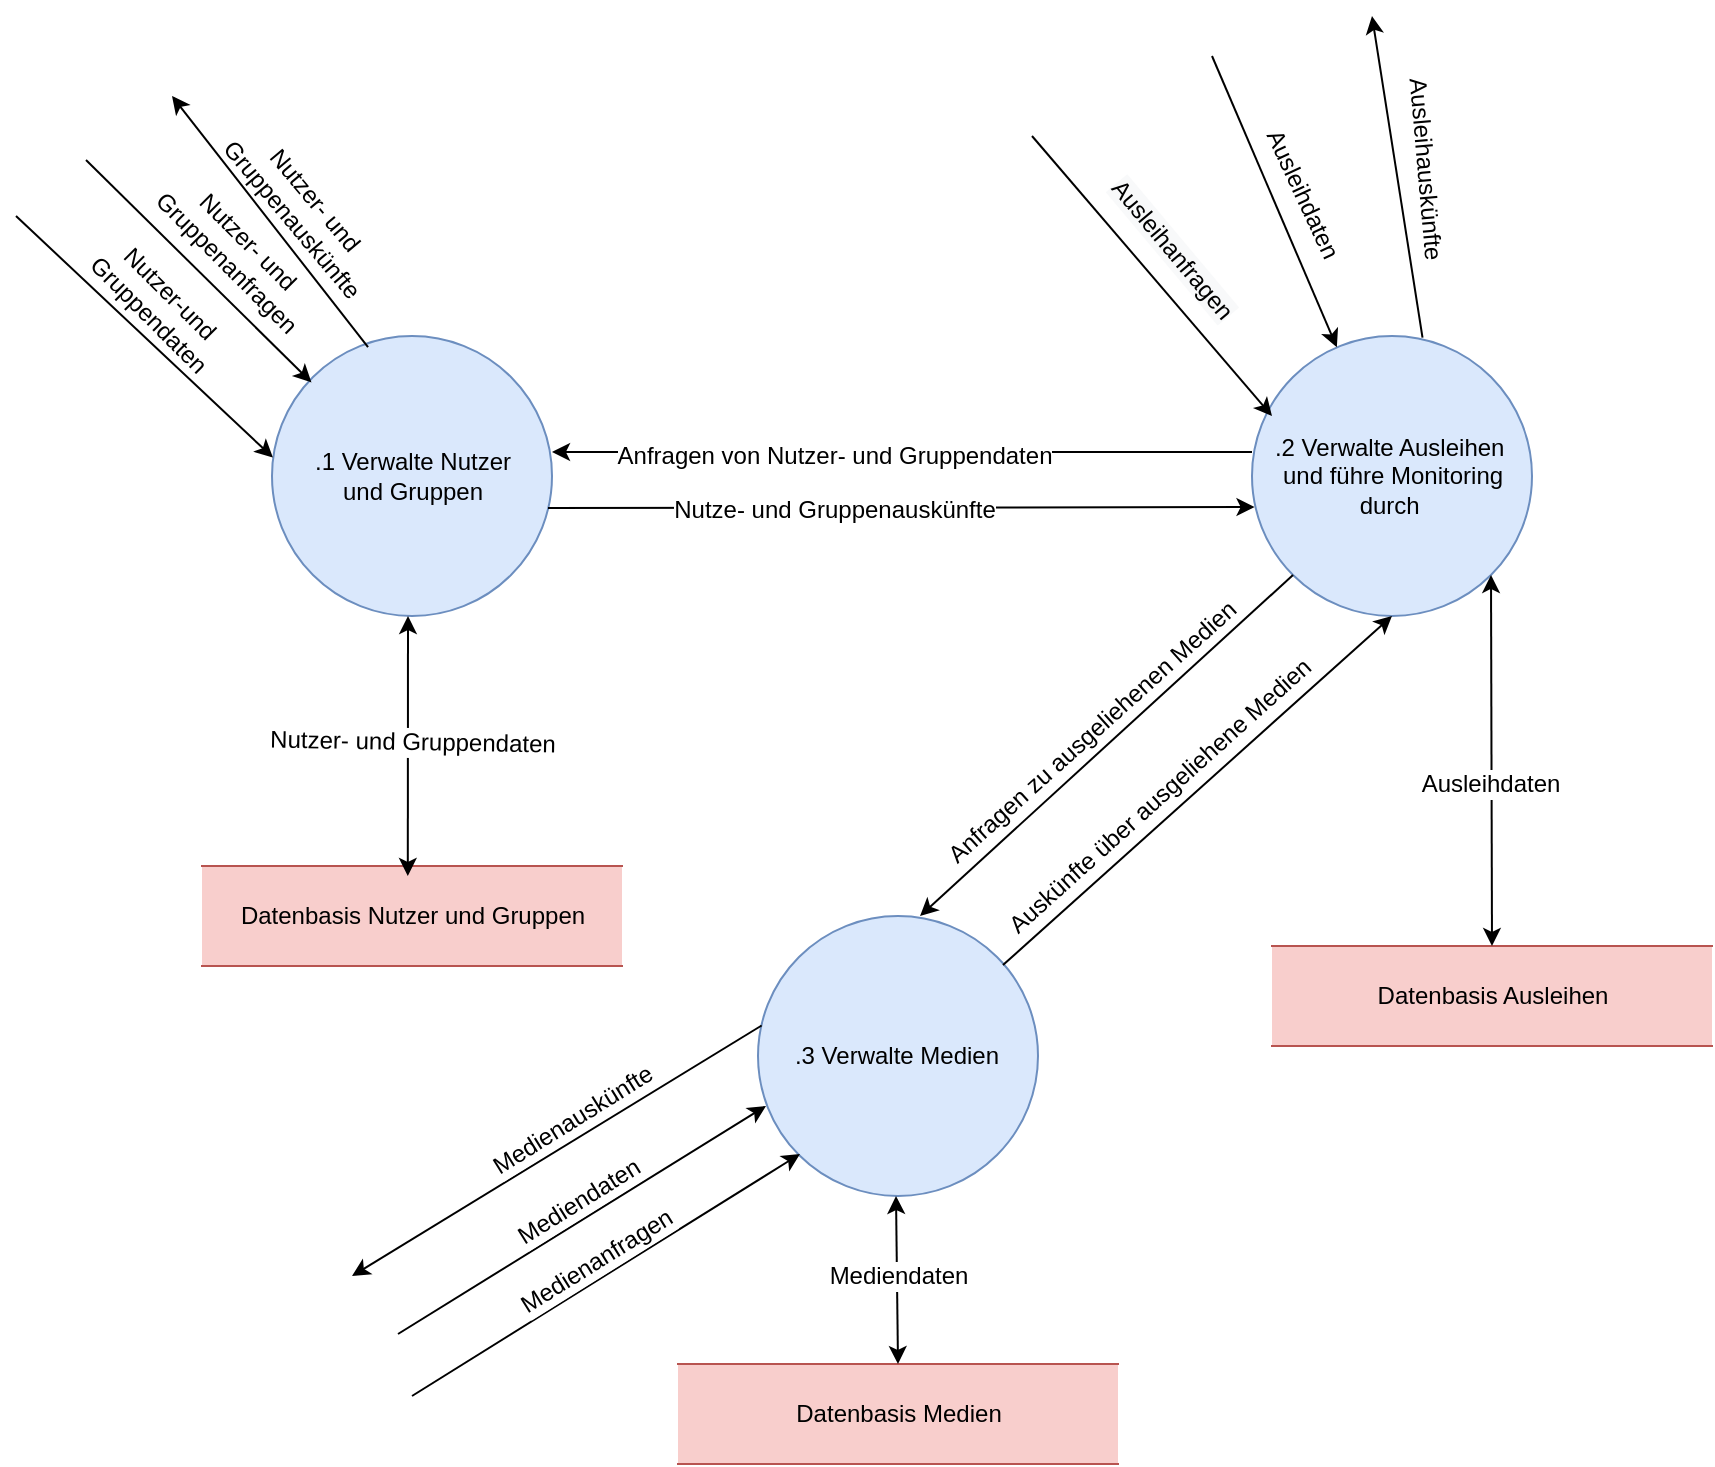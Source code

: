 <mxfile version="12.3.3" type="device" pages="1"><diagram name="Page-1" id="c7558073-3199-34d8-9f00-42111426c3f3"><mxGraphModel dx="1784" dy="1717" grid="1" gridSize="10" guides="1" tooltips="1" connect="1" arrows="1" fold="1" page="1" pageScale="1" pageWidth="826" pageHeight="1169" background="#ffffff" math="0" shadow="0"><root><mxCell id="0"/><mxCell id="1" parent="0"/><mxCell id="dEH05XnSJd75by17uOdA-97" value=".1 Verwalte Nutzer &lt;br&gt;und Gruppen" style="shape=ellipse;html=1;dashed=0;whitespace=wrap;perimeter=ellipsePerimeter;fillColor=#dae8fc;strokeColor=#6c8ebf;" parent="1" vertex="1"><mxGeometry x="100" y="70" width="140" height="140" as="geometry"/></mxCell><mxCell id="dEH05XnSJd75by17uOdA-98" value=".2 Verwalte Ausleihen&amp;nbsp;&lt;br&gt;und führe Monitoring&lt;br&gt;durch&amp;nbsp;" style="shape=ellipse;html=1;dashed=0;whitespace=wrap;perimeter=ellipsePerimeter;fillColor=#dae8fc;strokeColor=#6c8ebf;" parent="1" vertex="1"><mxGeometry x="590" y="70" width="140" height="140" as="geometry"/></mxCell><mxCell id="dEH05XnSJd75by17uOdA-100" value="" style="shape=ellipse;html=1;dashed=0;whitespace=wrap;perimeter=ellipsePerimeter;fillColor=#dae8fc;strokeColor=#6c8ebf;" parent="1" vertex="1"><mxGeometry x="343" y="360" width="140" height="140" as="geometry"/></mxCell><mxCell id="dEH05XnSJd75by17uOdA-102" value="Datenbasis Nutzer und Gruppen" style="html=1;dashed=0;whitespace=wrap;shape=partialRectangle;right=0;left=0;fillColor=#f8cecc;strokeColor=#b85450;" parent="1" vertex="1"><mxGeometry x="65" y="335" width="210" height="50" as="geometry"/></mxCell><mxCell id="dEH05XnSJd75by17uOdA-103" value="Datenbasis Ausleihen" style="html=1;dashed=0;whitespace=wrap;shape=partialRectangle;right=0;left=0;fillColor=#f8cecc;strokeColor=#b85450;" parent="1" vertex="1"><mxGeometry x="600" y="375" width="220" height="50" as="geometry"/></mxCell><mxCell id="dEH05XnSJd75by17uOdA-106" value="" style="endArrow=classic;html=1;entryX=0.091;entryY=0.223;entryDx=0;entryDy=0;entryPerimeter=0;" parent="1" edge="1"><mxGeometry width="50" height="50" relative="1" as="geometry"><mxPoint x="7" y="-18" as="sourcePoint"/><mxPoint x="119.74" y="93.22" as="targetPoint"/></mxGeometry></mxCell><mxCell id="dEH05XnSJd75by17uOdA-107" value="" style="endArrow=classic;html=1;" parent="1" edge="1"><mxGeometry width="50" height="50" relative="1" as="geometry"><mxPoint x="480" y="-30" as="sourcePoint"/><mxPoint x="600" y="110" as="targetPoint"/></mxGeometry></mxCell><mxCell id="dEH05XnSJd75by17uOdA-141" value="&lt;span style=&quot;background-color: rgb(248 , 249 , 250)&quot;&gt;Ausleihanfragen&lt;/span&gt;" style="text;html=1;align=center;verticalAlign=middle;resizable=0;points=[];;labelBackgroundColor=#ffffff;rotation=50;" parent="dEH05XnSJd75by17uOdA-107" vertex="1" connectable="0"><mxGeometry x="-0.16" relative="1" as="geometry"><mxPoint x="20" y="-2.5" as="offset"/></mxGeometry></mxCell><mxCell id="dEH05XnSJd75by17uOdA-109" value="Nutzer- und Gruppenanfragen" style="text;html=1;strokeColor=none;fillColor=none;align=center;verticalAlign=middle;whiteSpace=wrap;rounded=0;rotation=45;" parent="1" vertex="1"><mxGeometry x="18" y="-7" width="130" height="70" as="geometry"/></mxCell><mxCell id="dEH05XnSJd75by17uOdA-112" value="Nutzer- und Gruppenauskünfte" style="text;html=1;strokeColor=none;fillColor=none;align=center;verticalAlign=middle;whiteSpace=wrap;rounded=0;rotation=50;" parent="1" vertex="1"><mxGeometry x="75" y="-13" width="83" height="39" as="geometry"/></mxCell><mxCell id="dEH05XnSJd75by17uOdA-116" value="" style="endArrow=classic;html=1;exitX=0.343;exitY=0.04;exitDx=0;exitDy=0;exitPerimeter=0;" parent="1" source="dEH05XnSJd75by17uOdA-97" edge="1"><mxGeometry width="50" height="50" relative="1" as="geometry"><mxPoint x="141" y="80" as="sourcePoint"/><mxPoint x="50" y="-50" as="targetPoint"/></mxGeometry></mxCell><mxCell id="dEH05XnSJd75by17uOdA-119" value="" style="endArrow=classic;startArrow=classic;html=1;entryX=0.5;entryY=1;entryDx=0;entryDy=0;exitX=0.49;exitY=0.1;exitDx=0;exitDy=0;exitPerimeter=0;" parent="1" source="dEH05XnSJd75by17uOdA-102" edge="1"><mxGeometry width="50" height="50" relative="1" as="geometry"><mxPoint x="168" y="330" as="sourcePoint"/><mxPoint x="168" y="210" as="targetPoint"/></mxGeometry></mxCell><mxCell id="dEH05XnSJd75by17uOdA-142" value="Nutzer- und Gruppendaten" style="text;html=1;align=center;verticalAlign=middle;resizable=0;points=[];;labelBackgroundColor=#ffffff;rotation=1;" parent="dEH05XnSJd75by17uOdA-119" vertex="1" connectable="0"><mxGeometry x="-0.231" y="1" relative="1" as="geometry"><mxPoint x="3" y="-17.5" as="offset"/></mxGeometry></mxCell><mxCell id="dEH05XnSJd75by17uOdA-120" value="Datenbasis Medien" style="html=1;dashed=0;whitespace=wrap;shape=partialRectangle;right=0;left=0;fillColor=#f8cecc;strokeColor=#b85450;" parent="1" vertex="1"><mxGeometry x="303" y="584" width="220" height="50" as="geometry"/></mxCell><mxCell id="dEH05XnSJd75by17uOdA-121" value=".3 Verwalte Medien" style="text;html=1;strokeColor=none;fillColor=none;align=center;verticalAlign=middle;whiteSpace=wrap;rounded=0;" parent="1" vertex="1"><mxGeometry x="354" y="400" width="117" height="60" as="geometry"/></mxCell><mxCell id="dEH05XnSJd75by17uOdA-123" value="" style="endArrow=classic;html=1;entryX=0.009;entryY=0.611;entryDx=0;entryDy=0;entryPerimeter=0;" parent="1" target="dEH05XnSJd75by17uOdA-98" edge="1"><mxGeometry width="50" height="50" relative="1" as="geometry"><mxPoint x="238" y="156" as="sourcePoint"/><mxPoint x="290" y="140" as="targetPoint"/></mxGeometry></mxCell><mxCell id="dEH05XnSJd75by17uOdA-139" value="Nutze- und Gruppenauskünfte" style="text;html=1;align=center;verticalAlign=middle;resizable=0;points=[];;labelBackgroundColor=#ffffff;" parent="dEH05XnSJd75by17uOdA-123" vertex="1" connectable="0"><mxGeometry x="-0.189" y="-1" relative="1" as="geometry"><mxPoint as="offset"/></mxGeometry></mxCell><mxCell id="dEH05XnSJd75by17uOdA-125" value="" style="endArrow=classic;html=1;entryX=1;entryY=0.5;entryDx=0;entryDy=0;exitX=0;exitY=0.5;exitDx=0;exitDy=0;" parent="1" edge="1"><mxGeometry width="50" height="50" relative="1" as="geometry"><mxPoint x="590" y="128" as="sourcePoint"/><mxPoint x="240" y="128" as="targetPoint"/></mxGeometry></mxCell><mxCell id="dEH05XnSJd75by17uOdA-138" value="Anfragen von Nutzer- und Gruppendaten" style="text;html=1;align=center;verticalAlign=middle;resizable=0;points=[];;labelBackgroundColor=#ffffff;" parent="dEH05XnSJd75by17uOdA-125" vertex="1" connectable="0"><mxGeometry x="0.193" y="2" relative="1" as="geometry"><mxPoint as="offset"/></mxGeometry></mxCell><mxCell id="dEH05XnSJd75by17uOdA-128" value="" style="endArrow=classic;html=1;exitX=1;exitY=0;exitDx=0;exitDy=0;" parent="1" edge="1"><mxGeometry width="50" height="50" relative="1" as="geometry"><mxPoint x="465.497" y="384.503" as="sourcePoint"/><mxPoint x="660" y="210" as="targetPoint"/></mxGeometry></mxCell><mxCell id="dEH05XnSJd75by17uOdA-152" value="Auskünfte über ausgeliehene Medien" style="text;html=1;align=center;verticalAlign=middle;resizable=0;points=[];;labelBackgroundColor=#ffffff;rotation=318;" parent="dEH05XnSJd75by17uOdA-128" vertex="1" connectable="0"><mxGeometry x="-0.107" y="-1" relative="1" as="geometry"><mxPoint x="-9" y="-7" as="offset"/></mxGeometry></mxCell><mxCell id="dEH05XnSJd75by17uOdA-129" value="" style="endArrow=classic;html=1;exitX=0;exitY=1;exitDx=0;exitDy=0;" parent="1" source="dEH05XnSJd75by17uOdA-98" edge="1"><mxGeometry width="50" height="50" relative="1" as="geometry"><mxPoint x="623" y="204" as="sourcePoint"/><mxPoint x="424" y="360" as="targetPoint"/><Array as="points"/></mxGeometry></mxCell><mxCell id="dEH05XnSJd75by17uOdA-151" value="Anfragen zu ausgeliehenen Medien" style="text;html=1;align=center;verticalAlign=middle;resizable=0;points=[];;labelBackgroundColor=#ffffff;rotation=318;" parent="dEH05XnSJd75by17uOdA-129" vertex="1" connectable="0"><mxGeometry x="0.113" y="-2" relative="1" as="geometry"><mxPoint x="4.5" y="-14.5" as="offset"/></mxGeometry></mxCell><mxCell id="dEH05XnSJd75by17uOdA-131" value="" style="endArrow=classic;startArrow=classic;html=1;exitX=0.5;exitY=0;exitDx=0;exitDy=0;" parent="1" source="dEH05XnSJd75by17uOdA-120" edge="1"><mxGeometry width="50" height="50" relative="1" as="geometry"><mxPoint x="412" y="560" as="sourcePoint"/><mxPoint x="412" y="500" as="targetPoint"/></mxGeometry></mxCell><mxCell id="dEH05XnSJd75by17uOdA-144" value="Mediendaten" style="text;html=1;align=center;verticalAlign=middle;resizable=0;points=[];;labelBackgroundColor=#ffffff;" parent="dEH05XnSJd75by17uOdA-131" vertex="1" connectable="0"><mxGeometry x="0.238" y="-2" relative="1" as="geometry"><mxPoint x="-1.5" y="8" as="offset"/></mxGeometry></mxCell><mxCell id="dEH05XnSJd75by17uOdA-132" value="" style="endArrow=classic;startArrow=classic;html=1;entryX=0.5;entryY=0;entryDx=0;entryDy=0;exitX=1;exitY=1;exitDx=0;exitDy=0;" parent="1" source="dEH05XnSJd75by17uOdA-98" target="dEH05XnSJd75by17uOdA-103" edge="1"><mxGeometry width="50" height="50" relative="1" as="geometry"><mxPoint x="-20" y="680" as="sourcePoint"/><mxPoint x="30" y="630" as="targetPoint"/></mxGeometry></mxCell><mxCell id="dEH05XnSJd75by17uOdA-143" value="Ausleihdaten" style="text;html=1;align=center;verticalAlign=middle;resizable=0;points=[];;labelBackgroundColor=#ffffff;" parent="dEH05XnSJd75by17uOdA-132" vertex="1" connectable="0"><mxGeometry x="0.127" y="-1" relative="1" as="geometry"><mxPoint as="offset"/></mxGeometry></mxCell><mxCell id="dEH05XnSJd75by17uOdA-134" value="Nutzer-und Gruppendaten" style="text;html=1;strokeColor=none;fillColor=none;align=center;verticalAlign=middle;whiteSpace=wrap;rounded=0;rotation=45;" parent="1" vertex="1"><mxGeometry x="24" y="44" width="40" height="20" as="geometry"/></mxCell><mxCell id="dEH05XnSJd75by17uOdA-136" value="" style="endArrow=classic;html=1;entryX=-0.011;entryY=0.577;entryDx=0;entryDy=0;entryPerimeter=0;" parent="1" edge="1"><mxGeometry width="50" height="50" relative="1" as="geometry"><mxPoint x="-28" y="10" as="sourcePoint"/><mxPoint x="100.46" y="130.78" as="targetPoint"/></mxGeometry></mxCell><mxCell id="dEH05XnSJd75by17uOdA-145" value="" style="endArrow=classic;html=1;" parent="1" edge="1"><mxGeometry width="50" height="50" relative="1" as="geometry"><mxPoint x="163" y="569" as="sourcePoint"/><mxPoint x="347" y="455" as="targetPoint"/></mxGeometry></mxCell><mxCell id="dEH05XnSJd75by17uOdA-154" value="Mediendaten" style="text;html=1;align=center;verticalAlign=middle;resizable=0;points=[];;labelBackgroundColor=#ffffff;rotation=328;" parent="dEH05XnSJd75by17uOdA-145" vertex="1" connectable="0"><mxGeometry x="-0.178" relative="1" as="geometry"><mxPoint x="14" y="-19.5" as="offset"/></mxGeometry></mxCell><mxCell id="dEH05XnSJd75by17uOdA-146" value="" style="endArrow=classic;html=1;" parent="1" target="dEH05XnSJd75by17uOdA-98" edge="1"><mxGeometry width="50" height="50" relative="1" as="geometry"><mxPoint x="570" y="-70" as="sourcePoint"/><mxPoint x="797.2" y="-152.84" as="targetPoint"/></mxGeometry></mxCell><mxCell id="dEH05XnSJd75by17uOdA-148" value="Ausleihdaten" style="text;html=1;align=center;verticalAlign=middle;resizable=0;points=[];;labelBackgroundColor=#ffffff;rotation=65;" parent="dEH05XnSJd75by17uOdA-146" vertex="1" connectable="0"><mxGeometry x="-0.314" y="1" relative="1" as="geometry"><mxPoint x="23" y="19" as="offset"/></mxGeometry></mxCell><mxCell id="dEH05XnSJd75by17uOdA-147" value="" style="endArrow=classic;html=1;exitX=0.609;exitY=0.006;exitDx=0;exitDy=0;exitPerimeter=0;" parent="1" source="dEH05XnSJd75by17uOdA-98" edge="1"><mxGeometry width="50" height="50" relative="1" as="geometry"><mxPoint x="670" y="-80" as="sourcePoint"/><mxPoint x="650" y="-90" as="targetPoint"/></mxGeometry></mxCell><mxCell id="dEH05XnSJd75by17uOdA-149" value="Ausleihauskünfte" style="text;html=1;align=center;verticalAlign=middle;resizable=0;points=[];;labelBackgroundColor=#ffffff;rotation=85;" parent="dEH05XnSJd75by17uOdA-147" vertex="1" connectable="0"><mxGeometry x="0.283" relative="1" as="geometry"><mxPoint x="18" y="18" as="offset"/></mxGeometry></mxCell><mxCell id="dEH05XnSJd75by17uOdA-155" value="" style="endArrow=classic;html=1;" parent="1" edge="1"><mxGeometry width="50" height="50" relative="1" as="geometry"><mxPoint x="170" y="600" as="sourcePoint"/><mxPoint x="364" y="479" as="targetPoint"/></mxGeometry></mxCell><mxCell id="dEH05XnSJd75by17uOdA-156" value="Medienanfragen" style="text;html=1;align=center;verticalAlign=middle;resizable=0;points=[];;labelBackgroundColor=#ffffff;rotation=328;" parent="dEH05XnSJd75by17uOdA-155" vertex="1" connectable="0"><mxGeometry x="-0.26" y="-3" relative="1" as="geometry"><mxPoint x="18" y="-25" as="offset"/></mxGeometry></mxCell><mxCell id="dEH05XnSJd75by17uOdA-157" value="" style="endArrow=classic;html=1;exitX=0.013;exitY=0.391;exitDx=0;exitDy=0;exitPerimeter=0;" parent="1" source="dEH05XnSJd75by17uOdA-100" edge="1"><mxGeometry width="50" height="50" relative="1" as="geometry"><mxPoint x="-10" y="710" as="sourcePoint"/><mxPoint x="140" y="540" as="targetPoint"/></mxGeometry></mxCell><mxCell id="dEH05XnSJd75by17uOdA-158" value="Medienauskünfte" style="text;html=1;align=center;verticalAlign=middle;resizable=0;points=[];;labelBackgroundColor=#ffffff;rotation=328;" parent="dEH05XnSJd75by17uOdA-157" vertex="1" connectable="0"><mxGeometry x="0.117" y="2" relative="1" as="geometry"><mxPoint x="18.5" y="-24.5" as="offset"/></mxGeometry></mxCell></root></mxGraphModel></diagram></mxfile>